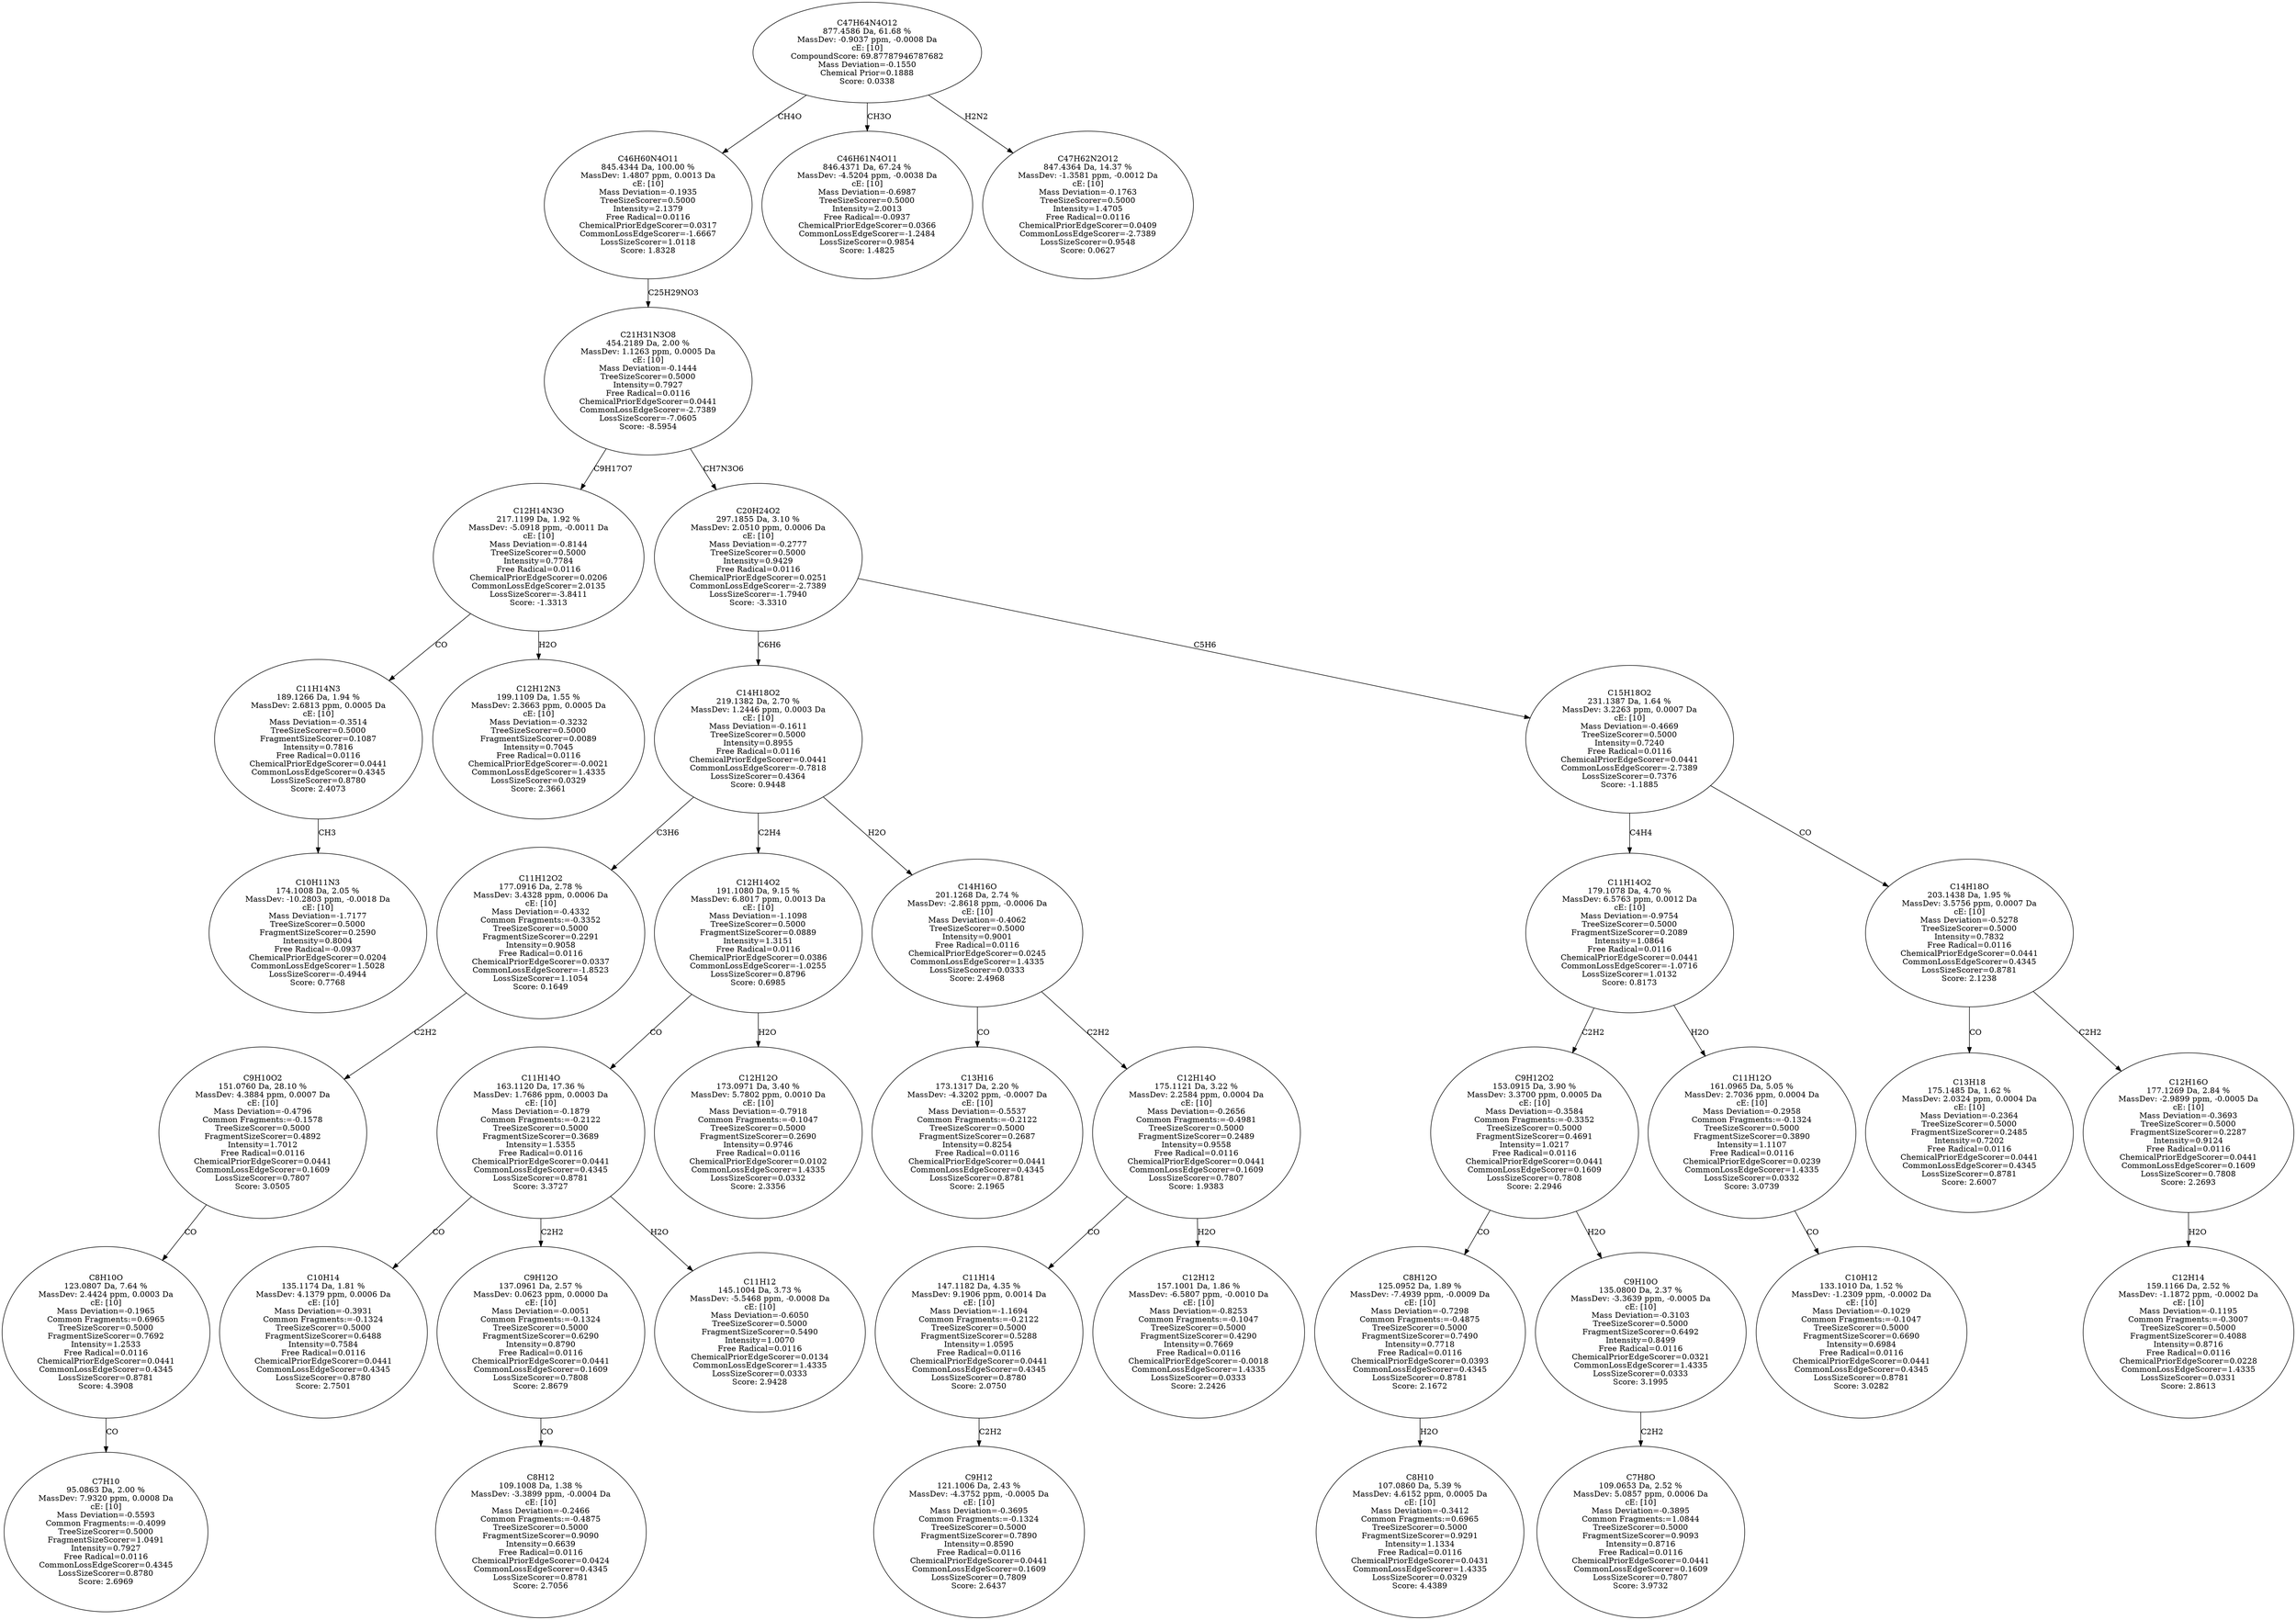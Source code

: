 strict digraph {
v1 [label="C10H11N3\n174.1008 Da, 2.05 %\nMassDev: -10.2803 ppm, -0.0018 Da\ncE: [10]\nMass Deviation=-1.7177\nTreeSizeScorer=0.5000\nFragmentSizeScorer=0.2590\nIntensity=0.8004\nFree Radical=-0.0937\nChemicalPriorEdgeScorer=0.0204\nCommonLossEdgeScorer=1.5028\nLossSizeScorer=-0.4944\nScore: 0.7768"];
v2 [label="C11H14N3\n189.1266 Da, 1.94 %\nMassDev: 2.6813 ppm, 0.0005 Da\ncE: [10]\nMass Deviation=-0.3514\nTreeSizeScorer=0.5000\nFragmentSizeScorer=0.1087\nIntensity=0.7816\nFree Radical=0.0116\nChemicalPriorEdgeScorer=0.0441\nCommonLossEdgeScorer=0.4345\nLossSizeScorer=0.8780\nScore: 2.4073"];
v3 [label="C12H12N3\n199.1109 Da, 1.55 %\nMassDev: 2.3663 ppm, 0.0005 Da\ncE: [10]\nMass Deviation=-0.3232\nTreeSizeScorer=0.5000\nFragmentSizeScorer=0.0089\nIntensity=0.7045\nFree Radical=0.0116\nChemicalPriorEdgeScorer=-0.0021\nCommonLossEdgeScorer=1.4335\nLossSizeScorer=0.0329\nScore: 2.3661"];
v4 [label="C12H14N3O\n217.1199 Da, 1.92 %\nMassDev: -5.0918 ppm, -0.0011 Da\ncE: [10]\nMass Deviation=-0.8144\nTreeSizeScorer=0.5000\nIntensity=0.7784\nFree Radical=0.0116\nChemicalPriorEdgeScorer=0.0206\nCommonLossEdgeScorer=2.0135\nLossSizeScorer=-3.8411\nScore: -1.3313"];
v5 [label="C7H10\n95.0863 Da, 2.00 %\nMassDev: 7.9320 ppm, 0.0008 Da\ncE: [10]\nMass Deviation=-0.5593\nCommon Fragments:=-0.4099\nTreeSizeScorer=0.5000\nFragmentSizeScorer=1.0491\nIntensity=0.7927\nFree Radical=0.0116\nCommonLossEdgeScorer=0.4345\nLossSizeScorer=0.8780\nScore: 2.6969"];
v6 [label="C8H10O\n123.0807 Da, 7.64 %\nMassDev: 2.4424 ppm, 0.0003 Da\ncE: [10]\nMass Deviation=-0.1965\nCommon Fragments:=0.6965\nTreeSizeScorer=0.5000\nFragmentSizeScorer=0.7692\nIntensity=1.2533\nFree Radical=0.0116\nChemicalPriorEdgeScorer=0.0441\nCommonLossEdgeScorer=0.4345\nLossSizeScorer=0.8781\nScore: 4.3908"];
v7 [label="C9H10O2\n151.0760 Da, 28.10 %\nMassDev: 4.3884 ppm, 0.0007 Da\ncE: [10]\nMass Deviation=-0.4796\nCommon Fragments:=-0.1578\nTreeSizeScorer=0.5000\nFragmentSizeScorer=0.4892\nIntensity=1.7012\nFree Radical=0.0116\nChemicalPriorEdgeScorer=0.0441\nCommonLossEdgeScorer=0.1609\nLossSizeScorer=0.7807\nScore: 3.0505"];
v8 [label="C11H12O2\n177.0916 Da, 2.78 %\nMassDev: 3.4328 ppm, 0.0006 Da\ncE: [10]\nMass Deviation=-0.4332\nCommon Fragments:=-0.3352\nTreeSizeScorer=0.5000\nFragmentSizeScorer=0.2291\nIntensity=0.9058\nFree Radical=0.0116\nChemicalPriorEdgeScorer=0.0337\nCommonLossEdgeScorer=-1.8523\nLossSizeScorer=1.1054\nScore: 0.1649"];
v9 [label="C10H14\n135.1174 Da, 1.81 %\nMassDev: 4.1379 ppm, 0.0006 Da\ncE: [10]\nMass Deviation=-0.3931\nCommon Fragments:=-0.1324\nTreeSizeScorer=0.5000\nFragmentSizeScorer=0.6488\nIntensity=0.7584\nFree Radical=0.0116\nChemicalPriorEdgeScorer=0.0441\nCommonLossEdgeScorer=0.4345\nLossSizeScorer=0.8780\nScore: 2.7501"];
v10 [label="C8H12\n109.1008 Da, 1.38 %\nMassDev: -3.3899 ppm, -0.0004 Da\ncE: [10]\nMass Deviation=-0.2466\nCommon Fragments:=-0.4875\nTreeSizeScorer=0.5000\nFragmentSizeScorer=0.9090\nIntensity=0.6639\nFree Radical=0.0116\nChemicalPriorEdgeScorer=0.0424\nCommonLossEdgeScorer=0.4345\nLossSizeScorer=0.8781\nScore: 2.7056"];
v11 [label="C9H12O\n137.0961 Da, 2.57 %\nMassDev: 0.0623 ppm, 0.0000 Da\ncE: [10]\nMass Deviation=-0.0051\nCommon Fragments:=-0.1324\nTreeSizeScorer=0.5000\nFragmentSizeScorer=0.6290\nIntensity=0.8790\nFree Radical=0.0116\nChemicalPriorEdgeScorer=0.0441\nCommonLossEdgeScorer=0.1609\nLossSizeScorer=0.7808\nScore: 2.8679"];
v12 [label="C11H12\n145.1004 Da, 3.73 %\nMassDev: -5.5468 ppm, -0.0008 Da\ncE: [10]\nMass Deviation=-0.6050\nTreeSizeScorer=0.5000\nFragmentSizeScorer=0.5490\nIntensity=1.0070\nFree Radical=0.0116\nChemicalPriorEdgeScorer=0.0134\nCommonLossEdgeScorer=1.4335\nLossSizeScorer=0.0333\nScore: 2.9428"];
v13 [label="C11H14O\n163.1120 Da, 17.36 %\nMassDev: 1.7686 ppm, 0.0003 Da\ncE: [10]\nMass Deviation=-0.1879\nCommon Fragments:=-0.2122\nTreeSizeScorer=0.5000\nFragmentSizeScorer=0.3689\nIntensity=1.5355\nFree Radical=0.0116\nChemicalPriorEdgeScorer=0.0441\nCommonLossEdgeScorer=0.4345\nLossSizeScorer=0.8781\nScore: 3.3727"];
v14 [label="C12H12O\n173.0971 Da, 3.40 %\nMassDev: 5.7802 ppm, 0.0010 Da\ncE: [10]\nMass Deviation=-0.7918\nCommon Fragments:=-0.1047\nTreeSizeScorer=0.5000\nFragmentSizeScorer=0.2690\nIntensity=0.9746\nFree Radical=0.0116\nChemicalPriorEdgeScorer=0.0102\nCommonLossEdgeScorer=1.4335\nLossSizeScorer=0.0332\nScore: 2.3356"];
v15 [label="C12H14O2\n191.1080 Da, 9.15 %\nMassDev: 6.8017 ppm, 0.0013 Da\ncE: [10]\nMass Deviation=-1.1098\nTreeSizeScorer=0.5000\nFragmentSizeScorer=0.0889\nIntensity=1.3151\nFree Radical=0.0116\nChemicalPriorEdgeScorer=0.0386\nCommonLossEdgeScorer=-1.0255\nLossSizeScorer=0.8796\nScore: 0.6985"];
v16 [label="C13H16\n173.1317 Da, 2.20 %\nMassDev: -4.3202 ppm, -0.0007 Da\ncE: [10]\nMass Deviation=-0.5537\nCommon Fragments:=-0.2122\nTreeSizeScorer=0.5000\nFragmentSizeScorer=0.2687\nIntensity=0.8254\nFree Radical=0.0116\nChemicalPriorEdgeScorer=0.0441\nCommonLossEdgeScorer=0.4345\nLossSizeScorer=0.8781\nScore: 2.1965"];
v17 [label="C9H12\n121.1006 Da, 2.43 %\nMassDev: -4.3752 ppm, -0.0005 Da\ncE: [10]\nMass Deviation=-0.3695\nCommon Fragments:=-0.1324\nTreeSizeScorer=0.5000\nFragmentSizeScorer=0.7890\nIntensity=0.8590\nFree Radical=0.0116\nChemicalPriorEdgeScorer=0.0441\nCommonLossEdgeScorer=0.1609\nLossSizeScorer=0.7809\nScore: 2.6437"];
v18 [label="C11H14\n147.1182 Da, 4.35 %\nMassDev: 9.1906 ppm, 0.0014 Da\ncE: [10]\nMass Deviation=-1.1694\nCommon Fragments:=-0.2122\nTreeSizeScorer=0.5000\nFragmentSizeScorer=0.5288\nIntensity=1.0595\nFree Radical=0.0116\nChemicalPriorEdgeScorer=0.0441\nCommonLossEdgeScorer=0.4345\nLossSizeScorer=0.8780\nScore: 2.0750"];
v19 [label="C12H12\n157.1001 Da, 1.86 %\nMassDev: -6.5807 ppm, -0.0010 Da\ncE: [10]\nMass Deviation=-0.8253\nCommon Fragments:=-0.1047\nTreeSizeScorer=0.5000\nFragmentSizeScorer=0.4290\nIntensity=0.7669\nFree Radical=0.0116\nChemicalPriorEdgeScorer=-0.0018\nCommonLossEdgeScorer=1.4335\nLossSizeScorer=0.0333\nScore: 2.2426"];
v20 [label="C12H14O\n175.1121 Da, 3.22 %\nMassDev: 2.2584 ppm, 0.0004 Da\ncE: [10]\nMass Deviation=-0.2656\nCommon Fragments:=-0.4981\nTreeSizeScorer=0.5000\nFragmentSizeScorer=0.2489\nIntensity=0.9558\nFree Radical=0.0116\nChemicalPriorEdgeScorer=0.0441\nCommonLossEdgeScorer=0.1609\nLossSizeScorer=0.7807\nScore: 1.9383"];
v21 [label="C14H16O\n201.1268 Da, 2.74 %\nMassDev: -2.8618 ppm, -0.0006 Da\ncE: [10]\nMass Deviation=-0.4062\nTreeSizeScorer=0.5000\nIntensity=0.9001\nFree Radical=0.0116\nChemicalPriorEdgeScorer=0.0245\nCommonLossEdgeScorer=1.4335\nLossSizeScorer=0.0333\nScore: 2.4968"];
v22 [label="C14H18O2\n219.1382 Da, 2.70 %\nMassDev: 1.2446 ppm, 0.0003 Da\ncE: [10]\nMass Deviation=-0.1611\nTreeSizeScorer=0.5000\nIntensity=0.8955\nFree Radical=0.0116\nChemicalPriorEdgeScorer=0.0441\nCommonLossEdgeScorer=-0.7818\nLossSizeScorer=0.4364\nScore: 0.9448"];
v23 [label="C8H10\n107.0860 Da, 5.39 %\nMassDev: 4.6152 ppm, 0.0005 Da\ncE: [10]\nMass Deviation=-0.3412\nCommon Fragments:=0.6965\nTreeSizeScorer=0.5000\nFragmentSizeScorer=0.9291\nIntensity=1.1334\nFree Radical=0.0116\nChemicalPriorEdgeScorer=0.0431\nCommonLossEdgeScorer=1.4335\nLossSizeScorer=0.0329\nScore: 4.4389"];
v24 [label="C8H12O\n125.0952 Da, 1.89 %\nMassDev: -7.4939 ppm, -0.0009 Da\ncE: [10]\nMass Deviation=-0.7298\nCommon Fragments:=-0.4875\nTreeSizeScorer=0.5000\nFragmentSizeScorer=0.7490\nIntensity=0.7718\nFree Radical=0.0116\nChemicalPriorEdgeScorer=0.0393\nCommonLossEdgeScorer=0.4345\nLossSizeScorer=0.8781\nScore: 2.1672"];
v25 [label="C7H8O\n109.0653 Da, 2.52 %\nMassDev: 5.0857 ppm, 0.0006 Da\ncE: [10]\nMass Deviation=-0.3895\nCommon Fragments:=1.0844\nTreeSizeScorer=0.5000\nFragmentSizeScorer=0.9093\nIntensity=0.8716\nFree Radical=0.0116\nChemicalPriorEdgeScorer=0.0441\nCommonLossEdgeScorer=0.1609\nLossSizeScorer=0.7807\nScore: 3.9732"];
v26 [label="C9H10O\n135.0800 Da, 2.37 %\nMassDev: -3.3639 ppm, -0.0005 Da\ncE: [10]\nMass Deviation=-0.3103\nTreeSizeScorer=0.5000\nFragmentSizeScorer=0.6492\nIntensity=0.8499\nFree Radical=0.0116\nChemicalPriorEdgeScorer=0.0321\nCommonLossEdgeScorer=1.4335\nLossSizeScorer=0.0333\nScore: 3.1995"];
v27 [label="C9H12O2\n153.0915 Da, 3.90 %\nMassDev: 3.3700 ppm, 0.0005 Da\ncE: [10]\nMass Deviation=-0.3584\nCommon Fragments:=-0.3352\nTreeSizeScorer=0.5000\nFragmentSizeScorer=0.4691\nIntensity=1.0217\nFree Radical=0.0116\nChemicalPriorEdgeScorer=0.0441\nCommonLossEdgeScorer=0.1609\nLossSizeScorer=0.7808\nScore: 2.2946"];
v28 [label="C10H12\n133.1010 Da, 1.52 %\nMassDev: -1.2309 ppm, -0.0002 Da\ncE: [10]\nMass Deviation=-0.1029\nCommon Fragments:=-0.1047\nTreeSizeScorer=0.5000\nFragmentSizeScorer=0.6690\nIntensity=0.6984\nFree Radical=0.0116\nChemicalPriorEdgeScorer=0.0441\nCommonLossEdgeScorer=0.4345\nLossSizeScorer=0.8781\nScore: 3.0282"];
v29 [label="C11H12O\n161.0965 Da, 5.05 %\nMassDev: 2.7036 ppm, 0.0004 Da\ncE: [10]\nMass Deviation=-0.2958\nCommon Fragments:=-0.1324\nTreeSizeScorer=0.5000\nFragmentSizeScorer=0.3890\nIntensity=1.1107\nFree Radical=0.0116\nChemicalPriorEdgeScorer=0.0239\nCommonLossEdgeScorer=1.4335\nLossSizeScorer=0.0332\nScore: 3.0739"];
v30 [label="C11H14O2\n179.1078 Da, 4.70 %\nMassDev: 6.5763 ppm, 0.0012 Da\ncE: [10]\nMass Deviation=-0.9754\nTreeSizeScorer=0.5000\nFragmentSizeScorer=0.2089\nIntensity=1.0864\nFree Radical=0.0116\nChemicalPriorEdgeScorer=0.0441\nCommonLossEdgeScorer=-1.0716\nLossSizeScorer=1.0132\nScore: 0.8173"];
v31 [label="C13H18\n175.1485 Da, 1.62 %\nMassDev: 2.0324 ppm, 0.0004 Da\ncE: [10]\nMass Deviation=-0.2364\nTreeSizeScorer=0.5000\nFragmentSizeScorer=0.2485\nIntensity=0.7202\nFree Radical=0.0116\nChemicalPriorEdgeScorer=0.0441\nCommonLossEdgeScorer=0.4345\nLossSizeScorer=0.8781\nScore: 2.6007"];
v32 [label="C12H14\n159.1166 Da, 2.52 %\nMassDev: -1.1872 ppm, -0.0002 Da\ncE: [10]\nMass Deviation=-0.1195\nCommon Fragments:=-0.3007\nTreeSizeScorer=0.5000\nFragmentSizeScorer=0.4088\nIntensity=0.8716\nFree Radical=0.0116\nChemicalPriorEdgeScorer=0.0228\nCommonLossEdgeScorer=1.4335\nLossSizeScorer=0.0331\nScore: 2.8613"];
v33 [label="C12H16O\n177.1269 Da, 2.84 %\nMassDev: -2.9899 ppm, -0.0005 Da\ncE: [10]\nMass Deviation=-0.3693\nTreeSizeScorer=0.5000\nFragmentSizeScorer=0.2287\nIntensity=0.9124\nFree Radical=0.0116\nChemicalPriorEdgeScorer=0.0441\nCommonLossEdgeScorer=0.1609\nLossSizeScorer=0.7808\nScore: 2.2693"];
v34 [label="C14H18O\n203.1438 Da, 1.95 %\nMassDev: 3.5756 ppm, 0.0007 Da\ncE: [10]\nMass Deviation=-0.5278\nTreeSizeScorer=0.5000\nIntensity=0.7832\nFree Radical=0.0116\nChemicalPriorEdgeScorer=0.0441\nCommonLossEdgeScorer=0.4345\nLossSizeScorer=0.8781\nScore: 2.1238"];
v35 [label="C15H18O2\n231.1387 Da, 1.64 %\nMassDev: 3.2263 ppm, 0.0007 Da\ncE: [10]\nMass Deviation=-0.4669\nTreeSizeScorer=0.5000\nIntensity=0.7240\nFree Radical=0.0116\nChemicalPriorEdgeScorer=0.0441\nCommonLossEdgeScorer=-2.7389\nLossSizeScorer=0.7376\nScore: -1.1885"];
v36 [label="C20H24O2\n297.1855 Da, 3.10 %\nMassDev: 2.0510 ppm, 0.0006 Da\ncE: [10]\nMass Deviation=-0.2777\nTreeSizeScorer=0.5000\nIntensity=0.9429\nFree Radical=0.0116\nChemicalPriorEdgeScorer=0.0251\nCommonLossEdgeScorer=-2.7389\nLossSizeScorer=-1.7940\nScore: -3.3310"];
v37 [label="C21H31N3O8\n454.2189 Da, 2.00 %\nMassDev: 1.1263 ppm, 0.0005 Da\ncE: [10]\nMass Deviation=-0.1444\nTreeSizeScorer=0.5000\nIntensity=0.7927\nFree Radical=0.0116\nChemicalPriorEdgeScorer=0.0441\nCommonLossEdgeScorer=-2.7389\nLossSizeScorer=-7.0605\nScore: -8.5954"];
v38 [label="C46H60N4O11\n845.4344 Da, 100.00 %\nMassDev: 1.4807 ppm, 0.0013 Da\ncE: [10]\nMass Deviation=-0.1935\nTreeSizeScorer=0.5000\nIntensity=2.1379\nFree Radical=0.0116\nChemicalPriorEdgeScorer=0.0317\nCommonLossEdgeScorer=-1.6667\nLossSizeScorer=1.0118\nScore: 1.8328"];
v39 [label="C46H61N4O11\n846.4371 Da, 67.24 %\nMassDev: -4.5204 ppm, -0.0038 Da\ncE: [10]\nMass Deviation=-0.6987\nTreeSizeScorer=0.5000\nIntensity=2.0013\nFree Radical=-0.0937\nChemicalPriorEdgeScorer=0.0366\nCommonLossEdgeScorer=-1.2484\nLossSizeScorer=0.9854\nScore: 1.4825"];
v40 [label="C47H62N2O12\n847.4364 Da, 14.37 %\nMassDev: -1.3581 ppm, -0.0012 Da\ncE: [10]\nMass Deviation=-0.1763\nTreeSizeScorer=0.5000\nIntensity=1.4705\nFree Radical=0.0116\nChemicalPriorEdgeScorer=0.0409\nCommonLossEdgeScorer=-2.7389\nLossSizeScorer=0.9548\nScore: 0.0627"];
v41 [label="C47H64N4O12\n877.4586 Da, 61.68 %\nMassDev: -0.9037 ppm, -0.0008 Da\ncE: [10]\nCompoundScore: 69.87787946787682\nMass Deviation=-0.1550\nChemical Prior=0.1888\nScore: 0.0338"];
v2 -> v1 [label="CH3"];
v4 -> v2 [label="CO"];
v4 -> v3 [label="H2O"];
v37 -> v4 [label="C9H17O7"];
v6 -> v5 [label="CO"];
v7 -> v6 [label="CO"];
v8 -> v7 [label="C2H2"];
v22 -> v8 [label="C3H6"];
v13 -> v9 [label="CO"];
v11 -> v10 [label="CO"];
v13 -> v11 [label="C2H2"];
v13 -> v12 [label="H2O"];
v15 -> v13 [label="CO"];
v15 -> v14 [label="H2O"];
v22 -> v15 [label="C2H4"];
v21 -> v16 [label="CO"];
v18 -> v17 [label="C2H2"];
v20 -> v18 [label="CO"];
v20 -> v19 [label="H2O"];
v21 -> v20 [label="C2H2"];
v22 -> v21 [label="H2O"];
v36 -> v22 [label="C6H6"];
v24 -> v23 [label="H2O"];
v27 -> v24 [label="CO"];
v26 -> v25 [label="C2H2"];
v27 -> v26 [label="H2O"];
v30 -> v27 [label="C2H2"];
v29 -> v28 [label="CO"];
v30 -> v29 [label="H2O"];
v35 -> v30 [label="C4H4"];
v34 -> v31 [label="CO"];
v33 -> v32 [label="H2O"];
v34 -> v33 [label="C2H2"];
v35 -> v34 [label="CO"];
v36 -> v35 [label="C5H6"];
v37 -> v36 [label="CH7N3O6"];
v38 -> v37 [label="C25H29NO3"];
v41 -> v38 [label="CH4O"];
v41 -> v39 [label="CH3O"];
v41 -> v40 [label="H2N2"];
}